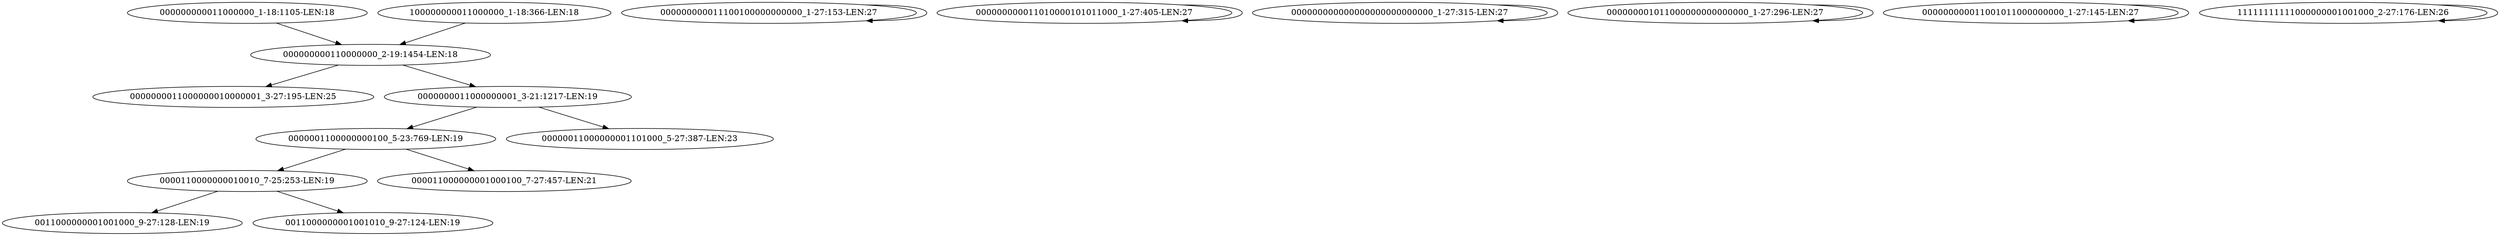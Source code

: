 digraph G {
    "0000001100000000100_5-23:769-LEN:19" -> "0000110000000010010_7-25:253-LEN:19";
    "0000001100000000100_5-23:769-LEN:19" -> "000011000000001000100_7-27:457-LEN:21";
    "000000000011100100000000000_1-27:153-LEN:27" -> "000000000011100100000000000_1-27:153-LEN:27";
    "0000110000000010010_7-25:253-LEN:19" -> "0011000000001001000_9-27:128-LEN:19";
    "0000110000000010010_7-25:253-LEN:19" -> "0011000000001001010_9-27:124-LEN:19";
    "000000000011010000101011000_1-27:405-LEN:27" -> "000000000011010000101011000_1-27:405-LEN:27";
    "000000000000000000000000000_1-27:315-LEN:27" -> "000000000000000000000000000_1-27:315-LEN:27";
    "000000000011000000_1-18:1105-LEN:18" -> "000000000110000000_2-19:1454-LEN:18";
    "000000000110000000_2-19:1454-LEN:18" -> "0000000011000000010000001_3-27:195-LEN:25";
    "000000000110000000_2-19:1454-LEN:18" -> "0000000011000000001_3-21:1217-LEN:19";
    "000000001011000000000000000_1-27:296-LEN:27" -> "000000001011000000000000000_1-27:296-LEN:27";
    "000000000011001011000000000_1-27:145-LEN:27" -> "000000000011001011000000000_1-27:145-LEN:27";
    "100000000011000000_1-18:366-LEN:18" -> "000000000110000000_2-19:1454-LEN:18";
    "11111111111000000001001000_2-27:176-LEN:26" -> "11111111111000000001001000_2-27:176-LEN:26";
    "0000000011000000001_3-21:1217-LEN:19" -> "0000001100000000100_5-23:769-LEN:19";
    "0000000011000000001_3-21:1217-LEN:19" -> "00000011000000001101000_5-27:387-LEN:23";
}
